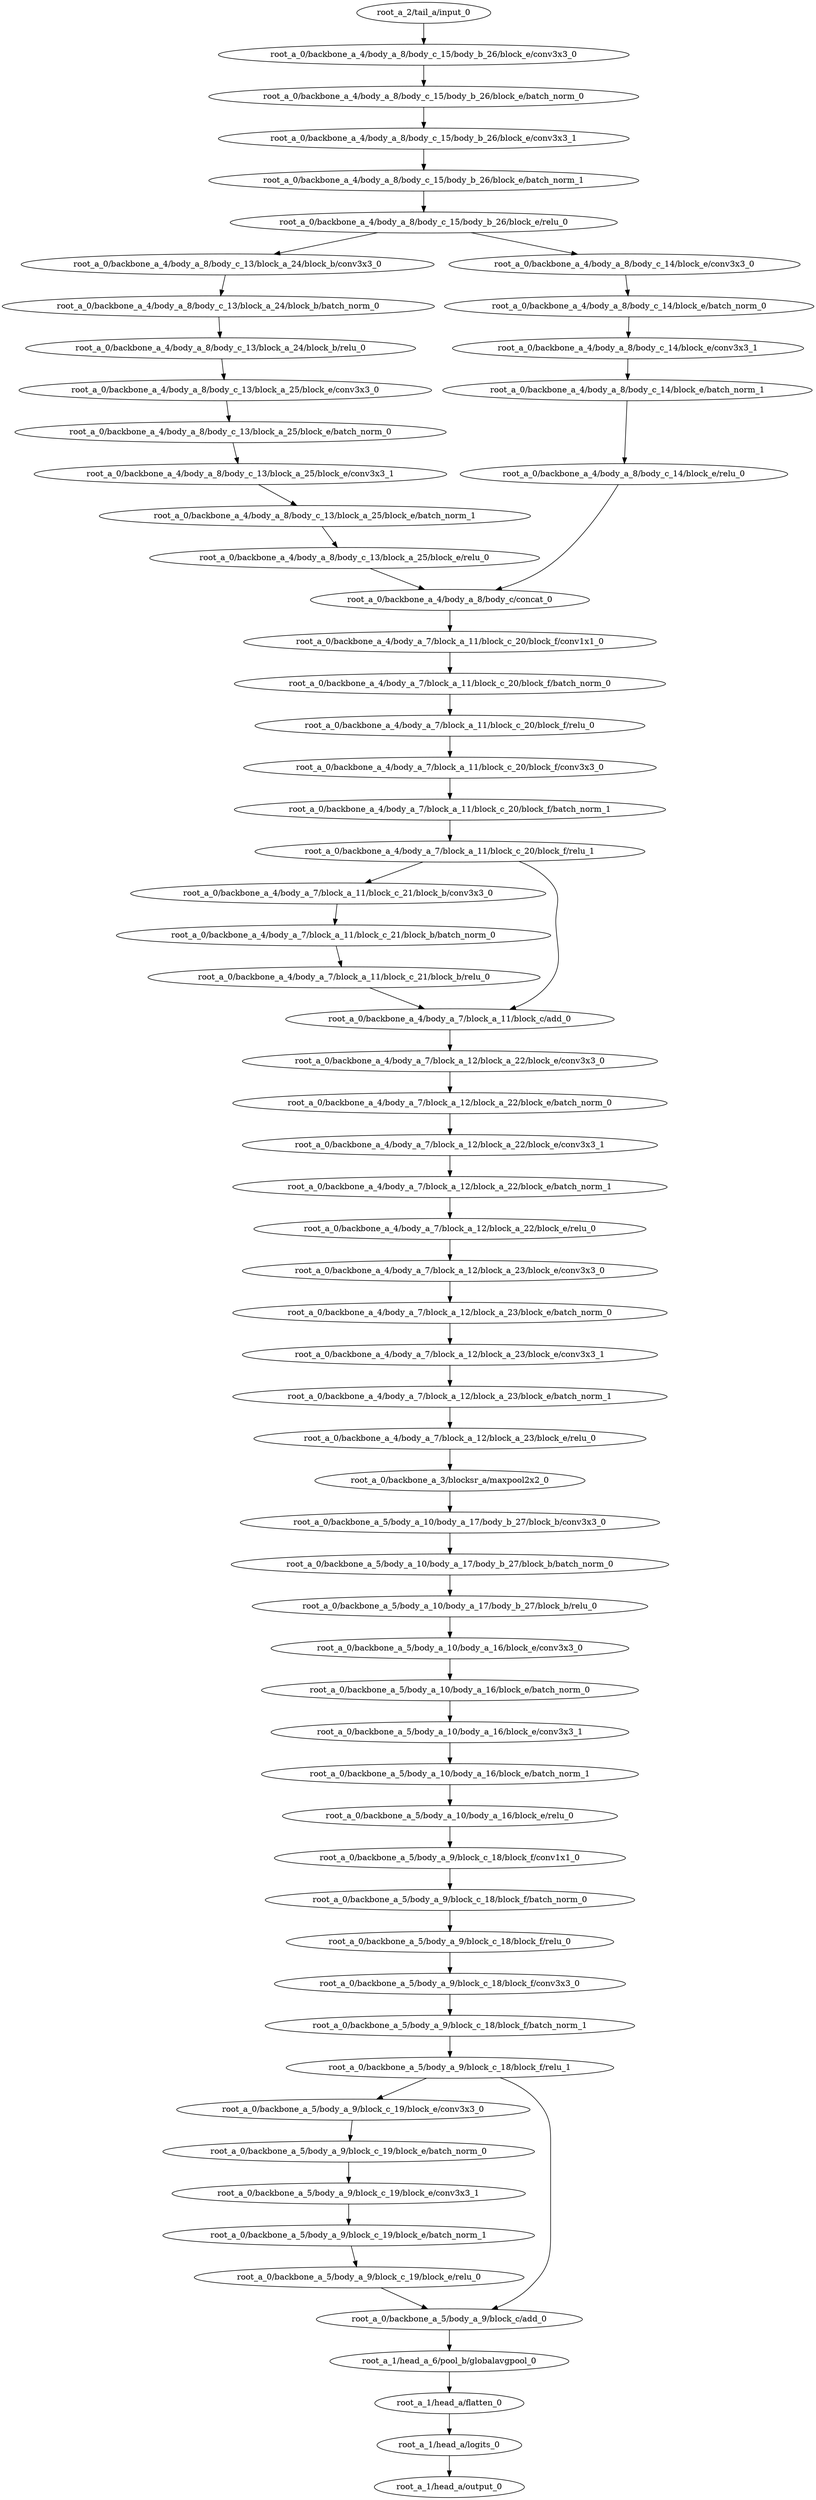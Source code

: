 digraph root_a {
	"root_a_2/tail_a/input_0"
	"root_a_0/backbone_a_4/body_a_8/body_c_15/body_b_26/block_e/conv3x3_0"
	"root_a_0/backbone_a_4/body_a_8/body_c_15/body_b_26/block_e/batch_norm_0"
	"root_a_0/backbone_a_4/body_a_8/body_c_15/body_b_26/block_e/conv3x3_1"
	"root_a_0/backbone_a_4/body_a_8/body_c_15/body_b_26/block_e/batch_norm_1"
	"root_a_0/backbone_a_4/body_a_8/body_c_15/body_b_26/block_e/relu_0"
	"root_a_0/backbone_a_4/body_a_8/body_c_13/block_a_24/block_b/conv3x3_0"
	"root_a_0/backbone_a_4/body_a_8/body_c_13/block_a_24/block_b/batch_norm_0"
	"root_a_0/backbone_a_4/body_a_8/body_c_13/block_a_24/block_b/relu_0"
	"root_a_0/backbone_a_4/body_a_8/body_c_13/block_a_25/block_e/conv3x3_0"
	"root_a_0/backbone_a_4/body_a_8/body_c_13/block_a_25/block_e/batch_norm_0"
	"root_a_0/backbone_a_4/body_a_8/body_c_13/block_a_25/block_e/conv3x3_1"
	"root_a_0/backbone_a_4/body_a_8/body_c_13/block_a_25/block_e/batch_norm_1"
	"root_a_0/backbone_a_4/body_a_8/body_c_13/block_a_25/block_e/relu_0"
	"root_a_0/backbone_a_4/body_a_8/body_c_14/block_e/conv3x3_0"
	"root_a_0/backbone_a_4/body_a_8/body_c_14/block_e/batch_norm_0"
	"root_a_0/backbone_a_4/body_a_8/body_c_14/block_e/conv3x3_1"
	"root_a_0/backbone_a_4/body_a_8/body_c_14/block_e/batch_norm_1"
	"root_a_0/backbone_a_4/body_a_8/body_c_14/block_e/relu_0"
	"root_a_0/backbone_a_4/body_a_8/body_c/concat_0"
	"root_a_0/backbone_a_4/body_a_7/block_a_11/block_c_20/block_f/conv1x1_0"
	"root_a_0/backbone_a_4/body_a_7/block_a_11/block_c_20/block_f/batch_norm_0"
	"root_a_0/backbone_a_4/body_a_7/block_a_11/block_c_20/block_f/relu_0"
	"root_a_0/backbone_a_4/body_a_7/block_a_11/block_c_20/block_f/conv3x3_0"
	"root_a_0/backbone_a_4/body_a_7/block_a_11/block_c_20/block_f/batch_norm_1"
	"root_a_0/backbone_a_4/body_a_7/block_a_11/block_c_20/block_f/relu_1"
	"root_a_0/backbone_a_4/body_a_7/block_a_11/block_c_21/block_b/conv3x3_0"
	"root_a_0/backbone_a_4/body_a_7/block_a_11/block_c_21/block_b/batch_norm_0"
	"root_a_0/backbone_a_4/body_a_7/block_a_11/block_c_21/block_b/relu_0"
	"root_a_0/backbone_a_4/body_a_7/block_a_11/block_c/add_0"
	"root_a_0/backbone_a_4/body_a_7/block_a_12/block_a_22/block_e/conv3x3_0"
	"root_a_0/backbone_a_4/body_a_7/block_a_12/block_a_22/block_e/batch_norm_0"
	"root_a_0/backbone_a_4/body_a_7/block_a_12/block_a_22/block_e/conv3x3_1"
	"root_a_0/backbone_a_4/body_a_7/block_a_12/block_a_22/block_e/batch_norm_1"
	"root_a_0/backbone_a_4/body_a_7/block_a_12/block_a_22/block_e/relu_0"
	"root_a_0/backbone_a_4/body_a_7/block_a_12/block_a_23/block_e/conv3x3_0"
	"root_a_0/backbone_a_4/body_a_7/block_a_12/block_a_23/block_e/batch_norm_0"
	"root_a_0/backbone_a_4/body_a_7/block_a_12/block_a_23/block_e/conv3x3_1"
	"root_a_0/backbone_a_4/body_a_7/block_a_12/block_a_23/block_e/batch_norm_1"
	"root_a_0/backbone_a_4/body_a_7/block_a_12/block_a_23/block_e/relu_0"
	"root_a_0/backbone_a_3/blocksr_a/maxpool2x2_0"
	"root_a_0/backbone_a_5/body_a_10/body_a_17/body_b_27/block_b/conv3x3_0"
	"root_a_0/backbone_a_5/body_a_10/body_a_17/body_b_27/block_b/batch_norm_0"
	"root_a_0/backbone_a_5/body_a_10/body_a_17/body_b_27/block_b/relu_0"
	"root_a_0/backbone_a_5/body_a_10/body_a_16/block_e/conv3x3_0"
	"root_a_0/backbone_a_5/body_a_10/body_a_16/block_e/batch_norm_0"
	"root_a_0/backbone_a_5/body_a_10/body_a_16/block_e/conv3x3_1"
	"root_a_0/backbone_a_5/body_a_10/body_a_16/block_e/batch_norm_1"
	"root_a_0/backbone_a_5/body_a_10/body_a_16/block_e/relu_0"
	"root_a_0/backbone_a_5/body_a_9/block_c_18/block_f/conv1x1_0"
	"root_a_0/backbone_a_5/body_a_9/block_c_18/block_f/batch_norm_0"
	"root_a_0/backbone_a_5/body_a_9/block_c_18/block_f/relu_0"
	"root_a_0/backbone_a_5/body_a_9/block_c_18/block_f/conv3x3_0"
	"root_a_0/backbone_a_5/body_a_9/block_c_18/block_f/batch_norm_1"
	"root_a_0/backbone_a_5/body_a_9/block_c_18/block_f/relu_1"
	"root_a_0/backbone_a_5/body_a_9/block_c_19/block_e/conv3x3_0"
	"root_a_0/backbone_a_5/body_a_9/block_c_19/block_e/batch_norm_0"
	"root_a_0/backbone_a_5/body_a_9/block_c_19/block_e/conv3x3_1"
	"root_a_0/backbone_a_5/body_a_9/block_c_19/block_e/batch_norm_1"
	"root_a_0/backbone_a_5/body_a_9/block_c_19/block_e/relu_0"
	"root_a_0/backbone_a_5/body_a_9/block_c/add_0"
	"root_a_1/head_a_6/pool_b/globalavgpool_0"
	"root_a_1/head_a/flatten_0"
	"root_a_1/head_a/logits_0"
	"root_a_1/head_a/output_0"

	"root_a_2/tail_a/input_0" -> "root_a_0/backbone_a_4/body_a_8/body_c_15/body_b_26/block_e/conv3x3_0"
	"root_a_0/backbone_a_4/body_a_8/body_c_15/body_b_26/block_e/conv3x3_0" -> "root_a_0/backbone_a_4/body_a_8/body_c_15/body_b_26/block_e/batch_norm_0"
	"root_a_0/backbone_a_4/body_a_8/body_c_15/body_b_26/block_e/batch_norm_0" -> "root_a_0/backbone_a_4/body_a_8/body_c_15/body_b_26/block_e/conv3x3_1"
	"root_a_0/backbone_a_4/body_a_8/body_c_15/body_b_26/block_e/conv3x3_1" -> "root_a_0/backbone_a_4/body_a_8/body_c_15/body_b_26/block_e/batch_norm_1"
	"root_a_0/backbone_a_4/body_a_8/body_c_15/body_b_26/block_e/batch_norm_1" -> "root_a_0/backbone_a_4/body_a_8/body_c_15/body_b_26/block_e/relu_0"
	"root_a_0/backbone_a_4/body_a_8/body_c_15/body_b_26/block_e/relu_0" -> "root_a_0/backbone_a_4/body_a_8/body_c_13/block_a_24/block_b/conv3x3_0"
	"root_a_0/backbone_a_4/body_a_8/body_c_13/block_a_24/block_b/conv3x3_0" -> "root_a_0/backbone_a_4/body_a_8/body_c_13/block_a_24/block_b/batch_norm_0"
	"root_a_0/backbone_a_4/body_a_8/body_c_13/block_a_24/block_b/batch_norm_0" -> "root_a_0/backbone_a_4/body_a_8/body_c_13/block_a_24/block_b/relu_0"
	"root_a_0/backbone_a_4/body_a_8/body_c_13/block_a_24/block_b/relu_0" -> "root_a_0/backbone_a_4/body_a_8/body_c_13/block_a_25/block_e/conv3x3_0"
	"root_a_0/backbone_a_4/body_a_8/body_c_13/block_a_25/block_e/conv3x3_0" -> "root_a_0/backbone_a_4/body_a_8/body_c_13/block_a_25/block_e/batch_norm_0"
	"root_a_0/backbone_a_4/body_a_8/body_c_13/block_a_25/block_e/batch_norm_0" -> "root_a_0/backbone_a_4/body_a_8/body_c_13/block_a_25/block_e/conv3x3_1"
	"root_a_0/backbone_a_4/body_a_8/body_c_13/block_a_25/block_e/conv3x3_1" -> "root_a_0/backbone_a_4/body_a_8/body_c_13/block_a_25/block_e/batch_norm_1"
	"root_a_0/backbone_a_4/body_a_8/body_c_13/block_a_25/block_e/batch_norm_1" -> "root_a_0/backbone_a_4/body_a_8/body_c_13/block_a_25/block_e/relu_0"
	"root_a_0/backbone_a_4/body_a_8/body_c_15/body_b_26/block_e/relu_0" -> "root_a_0/backbone_a_4/body_a_8/body_c_14/block_e/conv3x3_0"
	"root_a_0/backbone_a_4/body_a_8/body_c_14/block_e/conv3x3_0" -> "root_a_0/backbone_a_4/body_a_8/body_c_14/block_e/batch_norm_0"
	"root_a_0/backbone_a_4/body_a_8/body_c_14/block_e/batch_norm_0" -> "root_a_0/backbone_a_4/body_a_8/body_c_14/block_e/conv3x3_1"
	"root_a_0/backbone_a_4/body_a_8/body_c_14/block_e/conv3x3_1" -> "root_a_0/backbone_a_4/body_a_8/body_c_14/block_e/batch_norm_1"
	"root_a_0/backbone_a_4/body_a_8/body_c_14/block_e/batch_norm_1" -> "root_a_0/backbone_a_4/body_a_8/body_c_14/block_e/relu_0"
	"root_a_0/backbone_a_4/body_a_8/body_c_13/block_a_25/block_e/relu_0" -> "root_a_0/backbone_a_4/body_a_8/body_c/concat_0"
	"root_a_0/backbone_a_4/body_a_8/body_c_14/block_e/relu_0" -> "root_a_0/backbone_a_4/body_a_8/body_c/concat_0"
	"root_a_0/backbone_a_4/body_a_8/body_c/concat_0" -> "root_a_0/backbone_a_4/body_a_7/block_a_11/block_c_20/block_f/conv1x1_0"
	"root_a_0/backbone_a_4/body_a_7/block_a_11/block_c_20/block_f/conv1x1_0" -> "root_a_0/backbone_a_4/body_a_7/block_a_11/block_c_20/block_f/batch_norm_0"
	"root_a_0/backbone_a_4/body_a_7/block_a_11/block_c_20/block_f/batch_norm_0" -> "root_a_0/backbone_a_4/body_a_7/block_a_11/block_c_20/block_f/relu_0"
	"root_a_0/backbone_a_4/body_a_7/block_a_11/block_c_20/block_f/relu_0" -> "root_a_0/backbone_a_4/body_a_7/block_a_11/block_c_20/block_f/conv3x3_0"
	"root_a_0/backbone_a_4/body_a_7/block_a_11/block_c_20/block_f/conv3x3_0" -> "root_a_0/backbone_a_4/body_a_7/block_a_11/block_c_20/block_f/batch_norm_1"
	"root_a_0/backbone_a_4/body_a_7/block_a_11/block_c_20/block_f/batch_norm_1" -> "root_a_0/backbone_a_4/body_a_7/block_a_11/block_c_20/block_f/relu_1"
	"root_a_0/backbone_a_4/body_a_7/block_a_11/block_c_20/block_f/relu_1" -> "root_a_0/backbone_a_4/body_a_7/block_a_11/block_c_21/block_b/conv3x3_0"
	"root_a_0/backbone_a_4/body_a_7/block_a_11/block_c_21/block_b/conv3x3_0" -> "root_a_0/backbone_a_4/body_a_7/block_a_11/block_c_21/block_b/batch_norm_0"
	"root_a_0/backbone_a_4/body_a_7/block_a_11/block_c_21/block_b/batch_norm_0" -> "root_a_0/backbone_a_4/body_a_7/block_a_11/block_c_21/block_b/relu_0"
	"root_a_0/backbone_a_4/body_a_7/block_a_11/block_c_20/block_f/relu_1" -> "root_a_0/backbone_a_4/body_a_7/block_a_11/block_c/add_0"
	"root_a_0/backbone_a_4/body_a_7/block_a_11/block_c_21/block_b/relu_0" -> "root_a_0/backbone_a_4/body_a_7/block_a_11/block_c/add_0"
	"root_a_0/backbone_a_4/body_a_7/block_a_11/block_c/add_0" -> "root_a_0/backbone_a_4/body_a_7/block_a_12/block_a_22/block_e/conv3x3_0"
	"root_a_0/backbone_a_4/body_a_7/block_a_12/block_a_22/block_e/conv3x3_0" -> "root_a_0/backbone_a_4/body_a_7/block_a_12/block_a_22/block_e/batch_norm_0"
	"root_a_0/backbone_a_4/body_a_7/block_a_12/block_a_22/block_e/batch_norm_0" -> "root_a_0/backbone_a_4/body_a_7/block_a_12/block_a_22/block_e/conv3x3_1"
	"root_a_0/backbone_a_4/body_a_7/block_a_12/block_a_22/block_e/conv3x3_1" -> "root_a_0/backbone_a_4/body_a_7/block_a_12/block_a_22/block_e/batch_norm_1"
	"root_a_0/backbone_a_4/body_a_7/block_a_12/block_a_22/block_e/batch_norm_1" -> "root_a_0/backbone_a_4/body_a_7/block_a_12/block_a_22/block_e/relu_0"
	"root_a_0/backbone_a_4/body_a_7/block_a_12/block_a_22/block_e/relu_0" -> "root_a_0/backbone_a_4/body_a_7/block_a_12/block_a_23/block_e/conv3x3_0"
	"root_a_0/backbone_a_4/body_a_7/block_a_12/block_a_23/block_e/conv3x3_0" -> "root_a_0/backbone_a_4/body_a_7/block_a_12/block_a_23/block_e/batch_norm_0"
	"root_a_0/backbone_a_4/body_a_7/block_a_12/block_a_23/block_e/batch_norm_0" -> "root_a_0/backbone_a_4/body_a_7/block_a_12/block_a_23/block_e/conv3x3_1"
	"root_a_0/backbone_a_4/body_a_7/block_a_12/block_a_23/block_e/conv3x3_1" -> "root_a_0/backbone_a_4/body_a_7/block_a_12/block_a_23/block_e/batch_norm_1"
	"root_a_0/backbone_a_4/body_a_7/block_a_12/block_a_23/block_e/batch_norm_1" -> "root_a_0/backbone_a_4/body_a_7/block_a_12/block_a_23/block_e/relu_0"
	"root_a_0/backbone_a_4/body_a_7/block_a_12/block_a_23/block_e/relu_0" -> "root_a_0/backbone_a_3/blocksr_a/maxpool2x2_0"
	"root_a_0/backbone_a_3/blocksr_a/maxpool2x2_0" -> "root_a_0/backbone_a_5/body_a_10/body_a_17/body_b_27/block_b/conv3x3_0"
	"root_a_0/backbone_a_5/body_a_10/body_a_17/body_b_27/block_b/conv3x3_0" -> "root_a_0/backbone_a_5/body_a_10/body_a_17/body_b_27/block_b/batch_norm_0"
	"root_a_0/backbone_a_5/body_a_10/body_a_17/body_b_27/block_b/batch_norm_0" -> "root_a_0/backbone_a_5/body_a_10/body_a_17/body_b_27/block_b/relu_0"
	"root_a_0/backbone_a_5/body_a_10/body_a_17/body_b_27/block_b/relu_0" -> "root_a_0/backbone_a_5/body_a_10/body_a_16/block_e/conv3x3_0"
	"root_a_0/backbone_a_5/body_a_10/body_a_16/block_e/conv3x3_0" -> "root_a_0/backbone_a_5/body_a_10/body_a_16/block_e/batch_norm_0"
	"root_a_0/backbone_a_5/body_a_10/body_a_16/block_e/batch_norm_0" -> "root_a_0/backbone_a_5/body_a_10/body_a_16/block_e/conv3x3_1"
	"root_a_0/backbone_a_5/body_a_10/body_a_16/block_e/conv3x3_1" -> "root_a_0/backbone_a_5/body_a_10/body_a_16/block_e/batch_norm_1"
	"root_a_0/backbone_a_5/body_a_10/body_a_16/block_e/batch_norm_1" -> "root_a_0/backbone_a_5/body_a_10/body_a_16/block_e/relu_0"
	"root_a_0/backbone_a_5/body_a_10/body_a_16/block_e/relu_0" -> "root_a_0/backbone_a_5/body_a_9/block_c_18/block_f/conv1x1_0"
	"root_a_0/backbone_a_5/body_a_9/block_c_18/block_f/conv1x1_0" -> "root_a_0/backbone_a_5/body_a_9/block_c_18/block_f/batch_norm_0"
	"root_a_0/backbone_a_5/body_a_9/block_c_18/block_f/batch_norm_0" -> "root_a_0/backbone_a_5/body_a_9/block_c_18/block_f/relu_0"
	"root_a_0/backbone_a_5/body_a_9/block_c_18/block_f/relu_0" -> "root_a_0/backbone_a_5/body_a_9/block_c_18/block_f/conv3x3_0"
	"root_a_0/backbone_a_5/body_a_9/block_c_18/block_f/conv3x3_0" -> "root_a_0/backbone_a_5/body_a_9/block_c_18/block_f/batch_norm_1"
	"root_a_0/backbone_a_5/body_a_9/block_c_18/block_f/batch_norm_1" -> "root_a_0/backbone_a_5/body_a_9/block_c_18/block_f/relu_1"
	"root_a_0/backbone_a_5/body_a_9/block_c_18/block_f/relu_1" -> "root_a_0/backbone_a_5/body_a_9/block_c_19/block_e/conv3x3_0"
	"root_a_0/backbone_a_5/body_a_9/block_c_19/block_e/conv3x3_0" -> "root_a_0/backbone_a_5/body_a_9/block_c_19/block_e/batch_norm_0"
	"root_a_0/backbone_a_5/body_a_9/block_c_19/block_e/batch_norm_0" -> "root_a_0/backbone_a_5/body_a_9/block_c_19/block_e/conv3x3_1"
	"root_a_0/backbone_a_5/body_a_9/block_c_19/block_e/conv3x3_1" -> "root_a_0/backbone_a_5/body_a_9/block_c_19/block_e/batch_norm_1"
	"root_a_0/backbone_a_5/body_a_9/block_c_19/block_e/batch_norm_1" -> "root_a_0/backbone_a_5/body_a_9/block_c_19/block_e/relu_0"
	"root_a_0/backbone_a_5/body_a_9/block_c_19/block_e/relu_0" -> "root_a_0/backbone_a_5/body_a_9/block_c/add_0"
	"root_a_0/backbone_a_5/body_a_9/block_c_18/block_f/relu_1" -> "root_a_0/backbone_a_5/body_a_9/block_c/add_0"
	"root_a_0/backbone_a_5/body_a_9/block_c/add_0" -> "root_a_1/head_a_6/pool_b/globalavgpool_0"
	"root_a_1/head_a_6/pool_b/globalavgpool_0" -> "root_a_1/head_a/flatten_0"
	"root_a_1/head_a/flatten_0" -> "root_a_1/head_a/logits_0"
	"root_a_1/head_a/logits_0" -> "root_a_1/head_a/output_0"

}